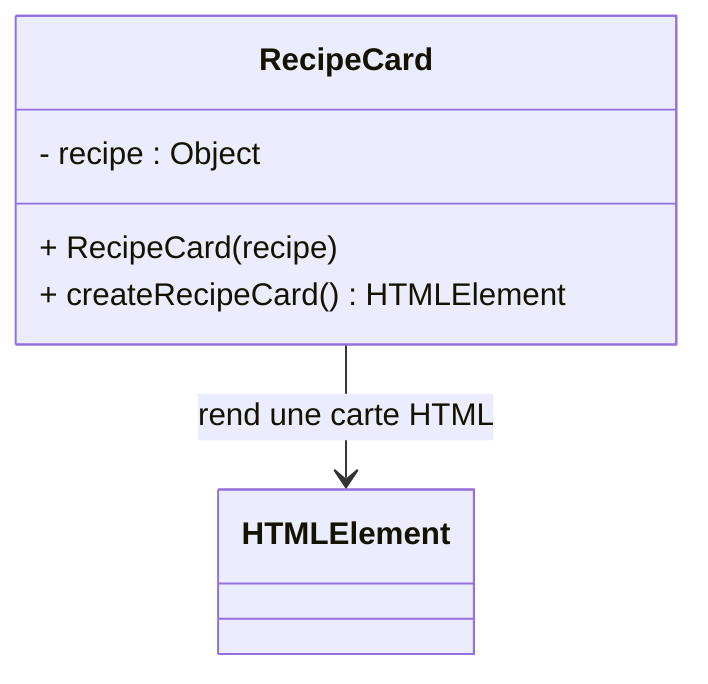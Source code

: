 classDiagram
    class RecipeCard {
        - recipe : Object
        + RecipeCard(recipe)
        + createRecipeCard() HTMLElement
    }

    RecipeCard --> HTMLElement : rend une carte HTML